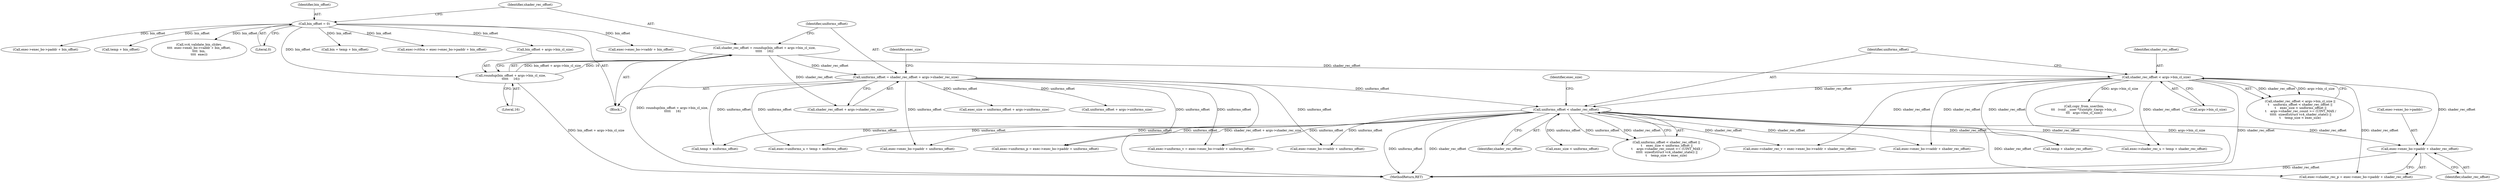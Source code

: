 digraph "0_linux_0f2ff82e11c86c05d051cae32b58226392d33bbf@pointer" {
"1000375" [label="(Call,exec->exec_bo->paddr + shader_rec_offset)"];
"1000165" [label="(Call,shader_rec_offset < args->bin_cl_size)"];
"1000126" [label="(Call,shader_rec_offset = roundup(bin_offset + args->bin_cl_size,\n\t\t\t\t\t     16))"];
"1000128" [label="(Call,roundup(bin_offset + args->bin_cl_size,\n\t\t\t\t\t     16))"];
"1000122" [label="(Call,bin_offset = 0)"];
"1000171" [label="(Call,uniforms_offset < shader_rec_offset)"];
"1000136" [label="(Call,uniforms_offset = shader_rec_offset + args->shader_rec_size)"];
"1000128" [label="(Call,roundup(bin_offset + args->bin_cl_size,\n\t\t\t\t\t     16))"];
"1000371" [label="(Call,exec->shader_rec_p = exec->exec_bo->paddr + shader_rec_offset)"];
"1000138" [label="(Call,shader_rec_offset + args->shader_rec_size)"];
"1000175" [label="(Call,exec_size < uniforms_offset)"];
"1000176" [label="(Identifier,exec_size)"];
"1000122" [label="(Call,bin_offset = 0)"];
"1000422" [label="(Call,exec->exec_bo->vaddr + bin_offset)"];
"1000364" [label="(Call,exec->exec_bo->vaddr + shader_rec_offset)"];
"1000226" [label="(Call,temp + uniforms_offset)"];
"1000360" [label="(Call,exec->shader_rec_v = exec->exec_bo->vaddr + shader_rec_offset)"];
"1000171" [label="(Call,uniforms_offset < shader_rec_offset)"];
"1000166" [label="(Identifier,shader_rec_offset)"];
"1000170" [label="(Call,uniforms_offset < shader_rec_offset ||\n \t    exec_size < uniforms_offset ||\n \t    args->shader_rec_count >= (UINT_MAX /\n \t\t\t\t\t  sizeof(struct vc4_shader_state)) ||\n\t    temp_size < exec_size)"];
"1000389" [label="(Call,exec->uniforms_v = exec->exec_bo->vaddr + uniforms_offset)"];
"1000145" [label="(Identifier,exec_size)"];
"1000219" [label="(Call,temp + shader_rec_offset)"];
"1000244" [label="(Call,copy_from_user(bin,\n\t\t\t   (void __user *)(uintptr_t)args->bin_cl,\n\t\t\t   args->bin_cl_size))"];
"1000348" [label="(Call,exec->exec_bo->paddr + bin_offset)"];
"1000404" [label="(Call,exec->exec_bo->paddr + uniforms_offset)"];
"1000144" [label="(Call,exec_size = uniforms_offset + args->uniforms_size)"];
"1000164" [label="(Call,shader_rec_offset < args->bin_cl_size ||\n\t    uniforms_offset < shader_rec_offset ||\n \t    exec_size < uniforms_offset ||\n \t    args->shader_rec_count >= (UINT_MAX /\n \t\t\t\t\t  sizeof(struct vc4_shader_state)) ||\n\t    temp_size < exec_size)"];
"1000137" [label="(Identifier,uniforms_offset)"];
"1000173" [label="(Identifier,shader_rec_offset)"];
"1000127" [label="(Identifier,shader_rec_offset)"];
"1000381" [label="(Identifier,shader_rec_offset)"];
"1000165" [label="(Call,shader_rec_offset < args->bin_cl_size)"];
"1000215" [label="(Call,exec->shader_rec_u = temp + shader_rec_offset)"];
"1000212" [label="(Call,temp + bin_offset)"];
"1000222" [label="(Call,exec->uniforms_u = temp + uniforms_offset)"];
"1000146" [label="(Call,uniforms_offset + args->uniforms_size)"];
"1000456" [label="(MethodReturn,RET)"];
"1000420" [label="(Call,vc4_validate_bin_cl(dev,\n\t\t\t\t  exec->exec_bo->vaddr + bin_offset,\n\t\t\t\t  bin,\n\t\t\t\t  exec))"];
"1000105" [label="(Block,)"];
"1000393" [label="(Call,exec->exec_bo->vaddr + uniforms_offset)"];
"1000375" [label="(Call,exec->exec_bo->paddr + shader_rec_offset)"];
"1000400" [label="(Call,exec->uniforms_p = exec->exec_bo->paddr + uniforms_offset)"];
"1000376" [label="(Call,exec->exec_bo->paddr)"];
"1000123" [label="(Identifier,bin_offset)"];
"1000136" [label="(Call,uniforms_offset = shader_rec_offset + args->shader_rec_size)"];
"1000124" [label="(Literal,0)"];
"1000126" [label="(Call,shader_rec_offset = roundup(bin_offset + args->bin_cl_size,\n\t\t\t\t\t     16))"];
"1000167" [label="(Call,args->bin_cl_size)"];
"1000134" [label="(Literal,16)"];
"1000129" [label="(Call,bin_offset + args->bin_cl_size)"];
"1000210" [label="(Call,bin = temp + bin_offset)"];
"1000172" [label="(Identifier,uniforms_offset)"];
"1000344" [label="(Call,exec->ct0ca = exec->exec_bo->paddr + bin_offset)"];
"1000375" -> "1000371"  [label="AST: "];
"1000375" -> "1000381"  [label="CFG: "];
"1000376" -> "1000375"  [label="AST: "];
"1000381" -> "1000375"  [label="AST: "];
"1000371" -> "1000375"  [label="CFG: "];
"1000375" -> "1000456"  [label="DDG: shader_rec_offset"];
"1000165" -> "1000375"  [label="DDG: shader_rec_offset"];
"1000171" -> "1000375"  [label="DDG: shader_rec_offset"];
"1000165" -> "1000164"  [label="AST: "];
"1000165" -> "1000167"  [label="CFG: "];
"1000166" -> "1000165"  [label="AST: "];
"1000167" -> "1000165"  [label="AST: "];
"1000172" -> "1000165"  [label="CFG: "];
"1000164" -> "1000165"  [label="CFG: "];
"1000165" -> "1000456"  [label="DDG: shader_rec_offset"];
"1000165" -> "1000456"  [label="DDG: args->bin_cl_size"];
"1000165" -> "1000164"  [label="DDG: shader_rec_offset"];
"1000165" -> "1000164"  [label="DDG: args->bin_cl_size"];
"1000126" -> "1000165"  [label="DDG: shader_rec_offset"];
"1000165" -> "1000171"  [label="DDG: shader_rec_offset"];
"1000165" -> "1000215"  [label="DDG: shader_rec_offset"];
"1000165" -> "1000219"  [label="DDG: shader_rec_offset"];
"1000165" -> "1000244"  [label="DDG: args->bin_cl_size"];
"1000165" -> "1000360"  [label="DDG: shader_rec_offset"];
"1000165" -> "1000364"  [label="DDG: shader_rec_offset"];
"1000165" -> "1000371"  [label="DDG: shader_rec_offset"];
"1000126" -> "1000105"  [label="AST: "];
"1000126" -> "1000128"  [label="CFG: "];
"1000127" -> "1000126"  [label="AST: "];
"1000128" -> "1000126"  [label="AST: "];
"1000137" -> "1000126"  [label="CFG: "];
"1000126" -> "1000456"  [label="DDG: roundup(bin_offset + args->bin_cl_size,\n\t\t\t\t\t     16)"];
"1000128" -> "1000126"  [label="DDG: bin_offset + args->bin_cl_size"];
"1000128" -> "1000126"  [label="DDG: 16"];
"1000126" -> "1000136"  [label="DDG: shader_rec_offset"];
"1000126" -> "1000138"  [label="DDG: shader_rec_offset"];
"1000128" -> "1000134"  [label="CFG: "];
"1000129" -> "1000128"  [label="AST: "];
"1000134" -> "1000128"  [label="AST: "];
"1000128" -> "1000456"  [label="DDG: bin_offset + args->bin_cl_size"];
"1000122" -> "1000128"  [label="DDG: bin_offset"];
"1000122" -> "1000105"  [label="AST: "];
"1000122" -> "1000124"  [label="CFG: "];
"1000123" -> "1000122"  [label="AST: "];
"1000124" -> "1000122"  [label="AST: "];
"1000127" -> "1000122"  [label="CFG: "];
"1000122" -> "1000129"  [label="DDG: bin_offset"];
"1000122" -> "1000210"  [label="DDG: bin_offset"];
"1000122" -> "1000212"  [label="DDG: bin_offset"];
"1000122" -> "1000344"  [label="DDG: bin_offset"];
"1000122" -> "1000348"  [label="DDG: bin_offset"];
"1000122" -> "1000420"  [label="DDG: bin_offset"];
"1000122" -> "1000422"  [label="DDG: bin_offset"];
"1000171" -> "1000170"  [label="AST: "];
"1000171" -> "1000173"  [label="CFG: "];
"1000172" -> "1000171"  [label="AST: "];
"1000173" -> "1000171"  [label="AST: "];
"1000176" -> "1000171"  [label="CFG: "];
"1000170" -> "1000171"  [label="CFG: "];
"1000171" -> "1000456"  [label="DDG: uniforms_offset"];
"1000171" -> "1000456"  [label="DDG: shader_rec_offset"];
"1000171" -> "1000170"  [label="DDG: uniforms_offset"];
"1000171" -> "1000170"  [label="DDG: shader_rec_offset"];
"1000136" -> "1000171"  [label="DDG: uniforms_offset"];
"1000171" -> "1000175"  [label="DDG: uniforms_offset"];
"1000171" -> "1000215"  [label="DDG: shader_rec_offset"];
"1000171" -> "1000219"  [label="DDG: shader_rec_offset"];
"1000171" -> "1000222"  [label="DDG: uniforms_offset"];
"1000171" -> "1000226"  [label="DDG: uniforms_offset"];
"1000171" -> "1000360"  [label="DDG: shader_rec_offset"];
"1000171" -> "1000364"  [label="DDG: shader_rec_offset"];
"1000171" -> "1000371"  [label="DDG: shader_rec_offset"];
"1000171" -> "1000389"  [label="DDG: uniforms_offset"];
"1000171" -> "1000393"  [label="DDG: uniforms_offset"];
"1000171" -> "1000400"  [label="DDG: uniforms_offset"];
"1000171" -> "1000404"  [label="DDG: uniforms_offset"];
"1000136" -> "1000105"  [label="AST: "];
"1000136" -> "1000138"  [label="CFG: "];
"1000137" -> "1000136"  [label="AST: "];
"1000138" -> "1000136"  [label="AST: "];
"1000145" -> "1000136"  [label="CFG: "];
"1000136" -> "1000456"  [label="DDG: shader_rec_offset + args->shader_rec_size"];
"1000136" -> "1000144"  [label="DDG: uniforms_offset"];
"1000136" -> "1000146"  [label="DDG: uniforms_offset"];
"1000136" -> "1000222"  [label="DDG: uniforms_offset"];
"1000136" -> "1000226"  [label="DDG: uniforms_offset"];
"1000136" -> "1000389"  [label="DDG: uniforms_offset"];
"1000136" -> "1000393"  [label="DDG: uniforms_offset"];
"1000136" -> "1000400"  [label="DDG: uniforms_offset"];
"1000136" -> "1000404"  [label="DDG: uniforms_offset"];
}
